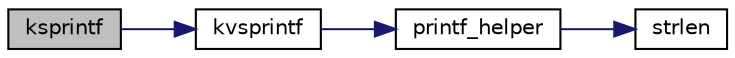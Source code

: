 digraph "ksprintf"
{
 // LATEX_PDF_SIZE
  edge [fontname="Helvetica",fontsize="10",labelfontname="Helvetica",labelfontsize="10"];
  node [fontname="Helvetica",fontsize="10",shape=record];
  rankdir="LR";
  Node1 [label="ksprintf",height=0.2,width=0.4,color="black", fillcolor="grey75", style="filled", fontcolor="black",tooltip="Sends formatted output to a string."];
  Node1 -> Node2 [color="midnightblue",fontsize="10",style="solid",fontname="Helvetica"];
  Node2 [label="kvsprintf",height=0.2,width=0.4,color="black", fillcolor="white", style="filled",URL="$d4/d64/printf_8cpp.html#a626c6babba88d2b34beacfb116a71fb8",tooltip="Sends formatted output to a string using an argument list."];
  Node2 -> Node3 [color="midnightblue",fontsize="10",style="solid",fontname="Helvetica"];
  Node3 [label="printf_helper",height=0.2,width=0.4,color="black", fillcolor="white", style="filled",URL="$d4/d64/printf_8cpp.html#a85a2fff114bf015eba22a1dc163bf1ba",tooltip="Perform all printf operations on the format string using the provided argument list and uses the call..."];
  Node3 -> Node4 [color="midnightblue",fontsize="10",style="solid",fontname="Helvetica"];
  Node4 [label="strlen",height=0.2,width=0.4,color="black", fillcolor="white", style="filled",URL="$d5/d24/string_8cpp.html#a2dee044e4e667b5b789b493abd21cfa4",tooltip="Returns the length of a string."];
}
